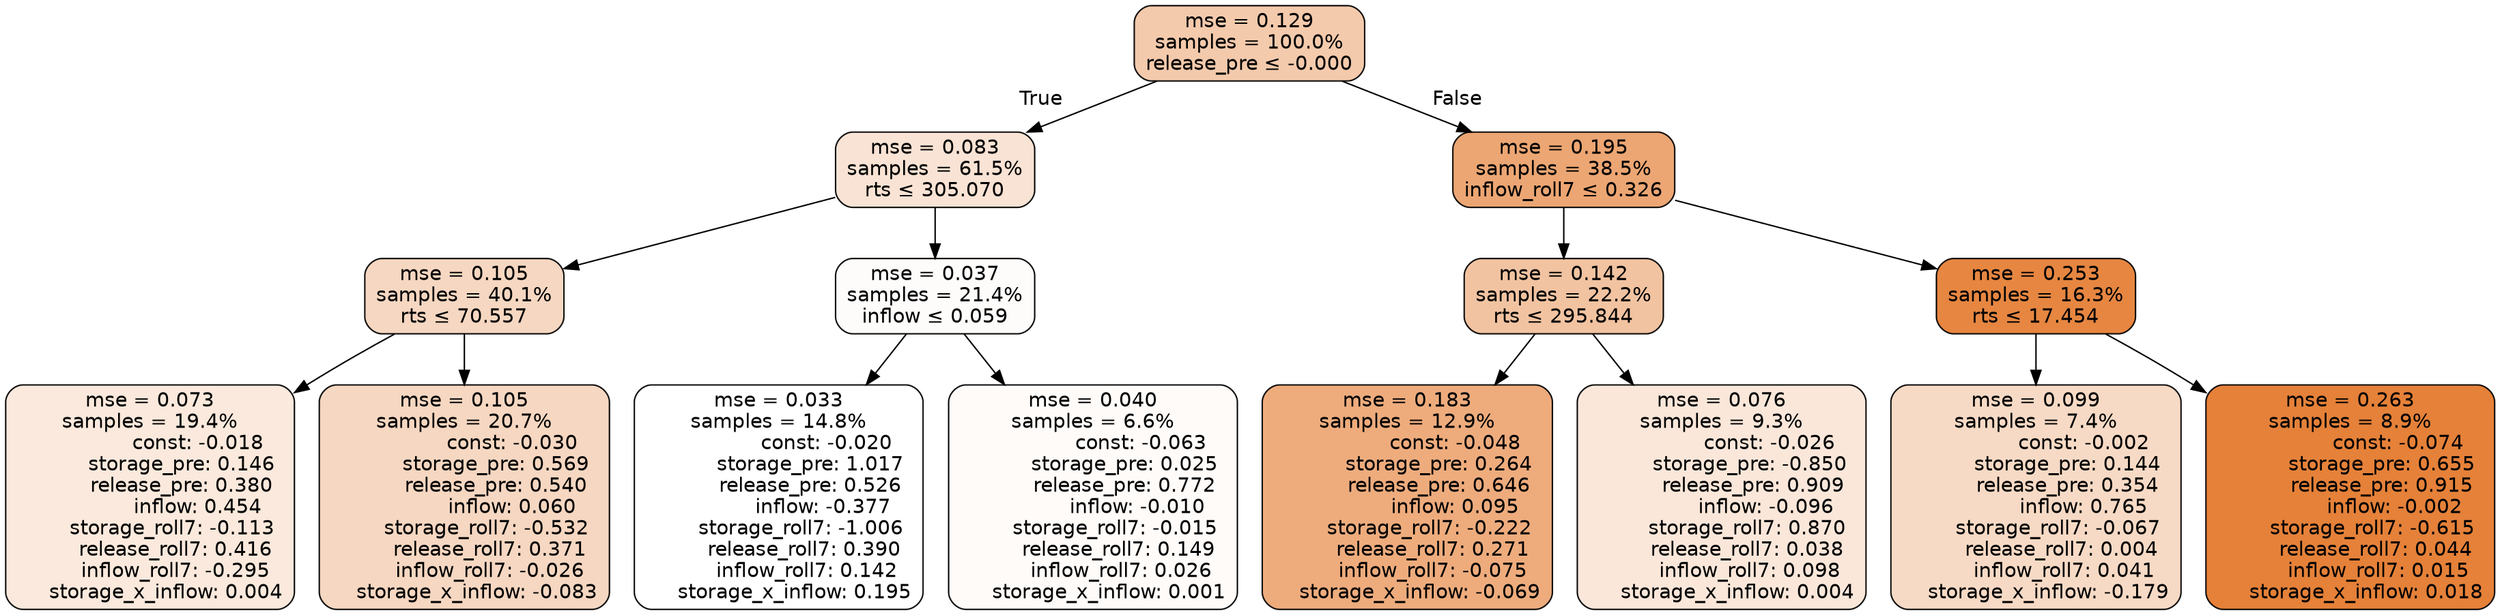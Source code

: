 digraph tree {
bgcolor="transparent"
node [shape=rectangle, style="filled, rounded", color="black", fontname=helvetica] ;
edge [fontname=helvetica] ;
	"0" [label="mse = 0.129
samples = 100.0%
release_pre &le; -0.000", fillcolor="#f4caac"]
	"1" [label="mse = 0.083
samples = 61.5%
rts &le; 305.070", fillcolor="#f9e3d4"]
	"2" [label="mse = 0.105
samples = 40.1%
rts &le; 70.557", fillcolor="#f6d7c1"]
	"3" [label="mse = 0.073
samples = 19.4%
               const: -0.018
          storage_pre: 0.146
          release_pre: 0.380
               inflow: 0.454
       storage_roll7: -0.113
        release_roll7: 0.416
        inflow_roll7: -0.295
     storage_x_inflow: 0.004", fillcolor="#fae9dc"]
	"4" [label="mse = 0.105
samples = 20.7%
               const: -0.030
          storage_pre: 0.569
          release_pre: 0.540
               inflow: 0.060
       storage_roll7: -0.532
        release_roll7: 0.371
        inflow_roll7: -0.026
    storage_x_inflow: -0.083", fillcolor="#f6d7c1"]
	"5" [label="mse = 0.037
samples = 21.4%
inflow &le; 0.059", fillcolor="#fefcfb"]
	"6" [label="mse = 0.033
samples = 14.8%
               const: -0.020
          storage_pre: 1.017
          release_pre: 0.526
              inflow: -0.377
       storage_roll7: -1.006
        release_roll7: 0.390
         inflow_roll7: 0.142
     storage_x_inflow: 0.195", fillcolor="#ffffff"]
	"7" [label="mse = 0.040
samples = 6.6%
               const: -0.063
          storage_pre: 0.025
          release_pre: 0.772
              inflow: -0.010
       storage_roll7: -0.015
        release_roll7: 0.149
         inflow_roll7: 0.026
     storage_x_inflow: 0.001", fillcolor="#fefbf9"]
	"8" [label="mse = 0.195
samples = 38.5%
inflow_roll7 &le; 0.326", fillcolor="#eca673"]
	"9" [label="mse = 0.142
samples = 22.2%
rts &le; 295.844", fillcolor="#f2c3a1"]
	"10" [label="mse = 0.183
samples = 12.9%
               const: -0.048
          storage_pre: 0.264
          release_pre: 0.646
               inflow: 0.095
       storage_roll7: -0.222
        release_roll7: 0.271
        inflow_roll7: -0.075
    storage_x_inflow: -0.069", fillcolor="#eeac7d"]
	"11" [label="mse = 0.076
samples = 9.3%
               const: -0.026
         storage_pre: -0.850
          release_pre: 0.909
              inflow: -0.096
        storage_roll7: 0.870
        release_roll7: 0.038
         inflow_roll7: 0.098
     storage_x_inflow: 0.004", fillcolor="#fae7da"]
	"12" [label="mse = 0.253
samples = 16.3%
rts &le; 17.454", fillcolor="#e68641"]
	"13" [label="mse = 0.099
samples = 7.4%
               const: -0.002
          storage_pre: 0.144
          release_pre: 0.354
               inflow: 0.765
       storage_roll7: -0.067
        release_roll7: 0.004
         inflow_roll7: 0.041
    storage_x_inflow: -0.179", fillcolor="#f7dac5"]
	"14" [label="mse = 0.263
samples = 8.9%
               const: -0.074
          storage_pre: 0.655
          release_pre: 0.915
              inflow: -0.002
       storage_roll7: -0.615
        release_roll7: 0.044
         inflow_roll7: 0.015
     storage_x_inflow: 0.018", fillcolor="#e58139"]

	"0" -> "1" [labeldistance=2.5, labelangle=45, headlabel="True"]
	"1" -> "2"
	"2" -> "3"
	"2" -> "4"
	"1" -> "5"
	"5" -> "6"
	"5" -> "7"
	"0" -> "8" [labeldistance=2.5, labelangle=-45, headlabel="False"]
	"8" -> "9"
	"9" -> "10"
	"9" -> "11"
	"8" -> "12"
	"12" -> "13"
	"12" -> "14"
}